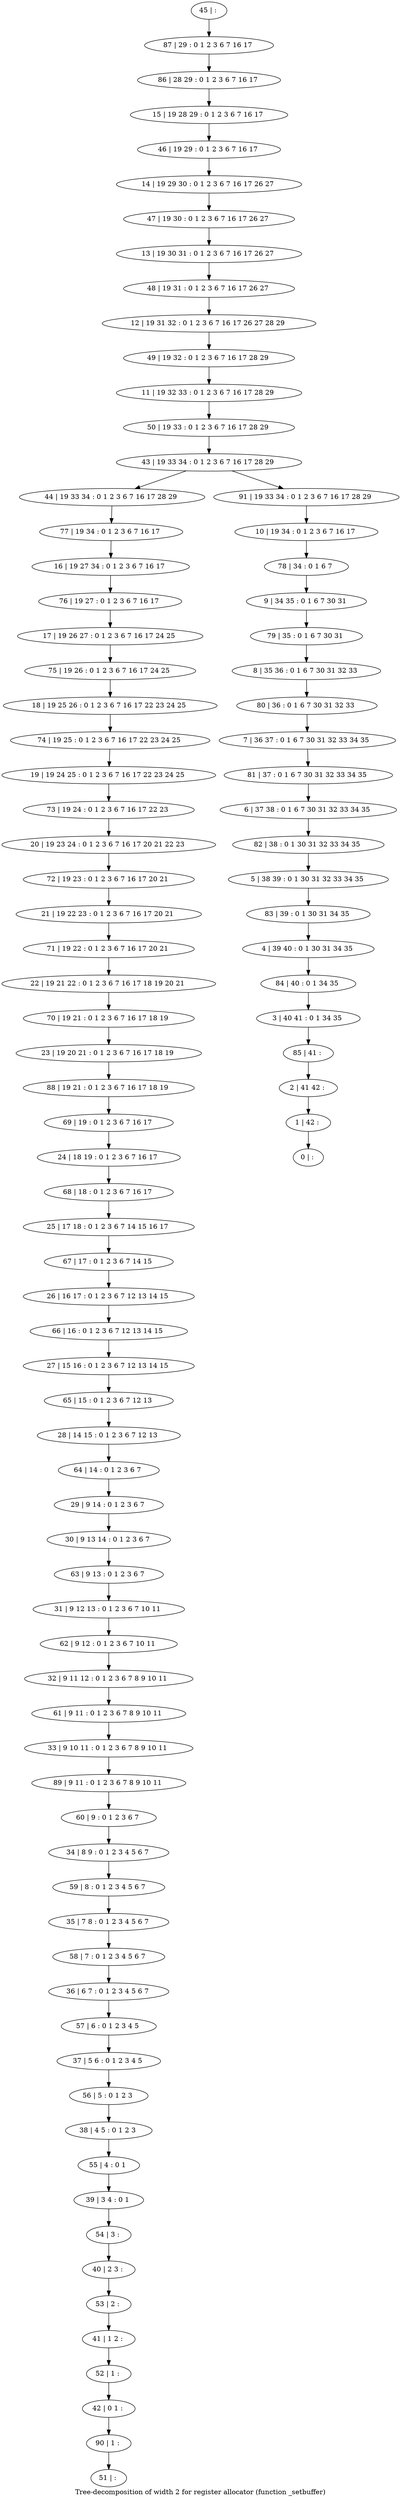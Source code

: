 digraph G {
graph [label="Tree-decomposition of width 2 for register allocator (function _setbuffer)"]
0[label="0 | : "];
1[label="1 | 42 : "];
2[label="2 | 41 42 : "];
3[label="3 | 40 41 : 0 1 34 35 "];
4[label="4 | 39 40 : 0 1 30 31 34 35 "];
5[label="5 | 38 39 : 0 1 30 31 32 33 34 35 "];
6[label="6 | 37 38 : 0 1 6 7 30 31 32 33 34 35 "];
7[label="7 | 36 37 : 0 1 6 7 30 31 32 33 34 35 "];
8[label="8 | 35 36 : 0 1 6 7 30 31 32 33 "];
9[label="9 | 34 35 : 0 1 6 7 30 31 "];
10[label="10 | 19 34 : 0 1 2 3 6 7 16 17 "];
11[label="11 | 19 32 33 : 0 1 2 3 6 7 16 17 28 29 "];
12[label="12 | 19 31 32 : 0 1 2 3 6 7 16 17 26 27 28 29 "];
13[label="13 | 19 30 31 : 0 1 2 3 6 7 16 17 26 27 "];
14[label="14 | 19 29 30 : 0 1 2 3 6 7 16 17 26 27 "];
15[label="15 | 19 28 29 : 0 1 2 3 6 7 16 17 "];
16[label="16 | 19 27 34 : 0 1 2 3 6 7 16 17 "];
17[label="17 | 19 26 27 : 0 1 2 3 6 7 16 17 24 25 "];
18[label="18 | 19 25 26 : 0 1 2 3 6 7 16 17 22 23 24 25 "];
19[label="19 | 19 24 25 : 0 1 2 3 6 7 16 17 22 23 24 25 "];
20[label="20 | 19 23 24 : 0 1 2 3 6 7 16 17 20 21 22 23 "];
21[label="21 | 19 22 23 : 0 1 2 3 6 7 16 17 20 21 "];
22[label="22 | 19 21 22 : 0 1 2 3 6 7 16 17 18 19 20 21 "];
23[label="23 | 19 20 21 : 0 1 2 3 6 7 16 17 18 19 "];
24[label="24 | 18 19 : 0 1 2 3 6 7 16 17 "];
25[label="25 | 17 18 : 0 1 2 3 6 7 14 15 16 17 "];
26[label="26 | 16 17 : 0 1 2 3 6 7 12 13 14 15 "];
27[label="27 | 15 16 : 0 1 2 3 6 7 12 13 14 15 "];
28[label="28 | 14 15 : 0 1 2 3 6 7 12 13 "];
29[label="29 | 9 14 : 0 1 2 3 6 7 "];
30[label="30 | 9 13 14 : 0 1 2 3 6 7 "];
31[label="31 | 9 12 13 : 0 1 2 3 6 7 10 11 "];
32[label="32 | 9 11 12 : 0 1 2 3 6 7 8 9 10 11 "];
33[label="33 | 9 10 11 : 0 1 2 3 6 7 8 9 10 11 "];
34[label="34 | 8 9 : 0 1 2 3 4 5 6 7 "];
35[label="35 | 7 8 : 0 1 2 3 4 5 6 7 "];
36[label="36 | 6 7 : 0 1 2 3 4 5 6 7 "];
37[label="37 | 5 6 : 0 1 2 3 4 5 "];
38[label="38 | 4 5 : 0 1 2 3 "];
39[label="39 | 3 4 : 0 1 "];
40[label="40 | 2 3 : "];
41[label="41 | 1 2 : "];
42[label="42 | 0 1 : "];
43[label="43 | 19 33 34 : 0 1 2 3 6 7 16 17 28 29 "];
44[label="44 | 19 33 34 : 0 1 2 3 6 7 16 17 28 29 "];
45[label="45 | : "];
46[label="46 | 19 29 : 0 1 2 3 6 7 16 17 "];
47[label="47 | 19 30 : 0 1 2 3 6 7 16 17 26 27 "];
48[label="48 | 19 31 : 0 1 2 3 6 7 16 17 26 27 "];
49[label="49 | 19 32 : 0 1 2 3 6 7 16 17 28 29 "];
50[label="50 | 19 33 : 0 1 2 3 6 7 16 17 28 29 "];
51[label="51 | : "];
52[label="52 | 1 : "];
53[label="53 | 2 : "];
54[label="54 | 3 : "];
55[label="55 | 4 : 0 1 "];
56[label="56 | 5 : 0 1 2 3 "];
57[label="57 | 6 : 0 1 2 3 4 5 "];
58[label="58 | 7 : 0 1 2 3 4 5 6 7 "];
59[label="59 | 8 : 0 1 2 3 4 5 6 7 "];
60[label="60 | 9 : 0 1 2 3 6 7 "];
61[label="61 | 9 11 : 0 1 2 3 6 7 8 9 10 11 "];
62[label="62 | 9 12 : 0 1 2 3 6 7 10 11 "];
63[label="63 | 9 13 : 0 1 2 3 6 7 "];
64[label="64 | 14 : 0 1 2 3 6 7 "];
65[label="65 | 15 : 0 1 2 3 6 7 12 13 "];
66[label="66 | 16 : 0 1 2 3 6 7 12 13 14 15 "];
67[label="67 | 17 : 0 1 2 3 6 7 14 15 "];
68[label="68 | 18 : 0 1 2 3 6 7 16 17 "];
69[label="69 | 19 : 0 1 2 3 6 7 16 17 "];
70[label="70 | 19 21 : 0 1 2 3 6 7 16 17 18 19 "];
71[label="71 | 19 22 : 0 1 2 3 6 7 16 17 20 21 "];
72[label="72 | 19 23 : 0 1 2 3 6 7 16 17 20 21 "];
73[label="73 | 19 24 : 0 1 2 3 6 7 16 17 22 23 "];
74[label="74 | 19 25 : 0 1 2 3 6 7 16 17 22 23 24 25 "];
75[label="75 | 19 26 : 0 1 2 3 6 7 16 17 24 25 "];
76[label="76 | 19 27 : 0 1 2 3 6 7 16 17 "];
77[label="77 | 19 34 : 0 1 2 3 6 7 16 17 "];
78[label="78 | 34 : 0 1 6 7 "];
79[label="79 | 35 : 0 1 6 7 30 31 "];
80[label="80 | 36 : 0 1 6 7 30 31 32 33 "];
81[label="81 | 37 : 0 1 6 7 30 31 32 33 34 35 "];
82[label="82 | 38 : 0 1 30 31 32 33 34 35 "];
83[label="83 | 39 : 0 1 30 31 34 35 "];
84[label="84 | 40 : 0 1 34 35 "];
85[label="85 | 41 : "];
86[label="86 | 28 29 : 0 1 2 3 6 7 16 17 "];
87[label="87 | 29 : 0 1 2 3 6 7 16 17 "];
88[label="88 | 19 21 : 0 1 2 3 6 7 16 17 18 19 "];
89[label="89 | 9 11 : 0 1 2 3 6 7 8 9 10 11 "];
90[label="90 | 1 : "];
91[label="91 | 19 33 34 : 0 1 2 3 6 7 16 17 28 29 "];
29->30 ;
52->42 ;
41->52 ;
53->41 ;
40->53 ;
54->40 ;
39->54 ;
55->39 ;
38->55 ;
56->38 ;
37->56 ;
57->37 ;
36->57 ;
58->36 ;
35->58 ;
59->35 ;
34->59 ;
60->34 ;
61->33 ;
32->61 ;
62->32 ;
31->62 ;
63->31 ;
30->63 ;
64->29 ;
28->64 ;
65->28 ;
27->65 ;
66->27 ;
26->66 ;
67->26 ;
25->67 ;
68->25 ;
24->68 ;
69->24 ;
70->23 ;
22->70 ;
71->22 ;
21->71 ;
72->21 ;
20->72 ;
73->20 ;
19->73 ;
74->19 ;
18->74 ;
75->18 ;
17->75 ;
76->17 ;
16->76 ;
77->16 ;
44->77 ;
88->69 ;
23->88 ;
89->60 ;
33->89 ;
90->51 ;
42->90 ;
45->87 ;
87->86 ;
86->15 ;
15->46 ;
46->14 ;
14->47 ;
47->13 ;
13->48 ;
48->12 ;
12->49 ;
49->11 ;
11->50 ;
50->43 ;
10->78 ;
78->9 ;
9->79 ;
79->8 ;
8->80 ;
80->7 ;
7->81 ;
81->6 ;
6->82 ;
82->5 ;
5->83 ;
83->4 ;
4->84 ;
84->3 ;
3->85 ;
85->2 ;
2->1 ;
1->0 ;
91->10 ;
43->44 ;
43->91 ;
}
